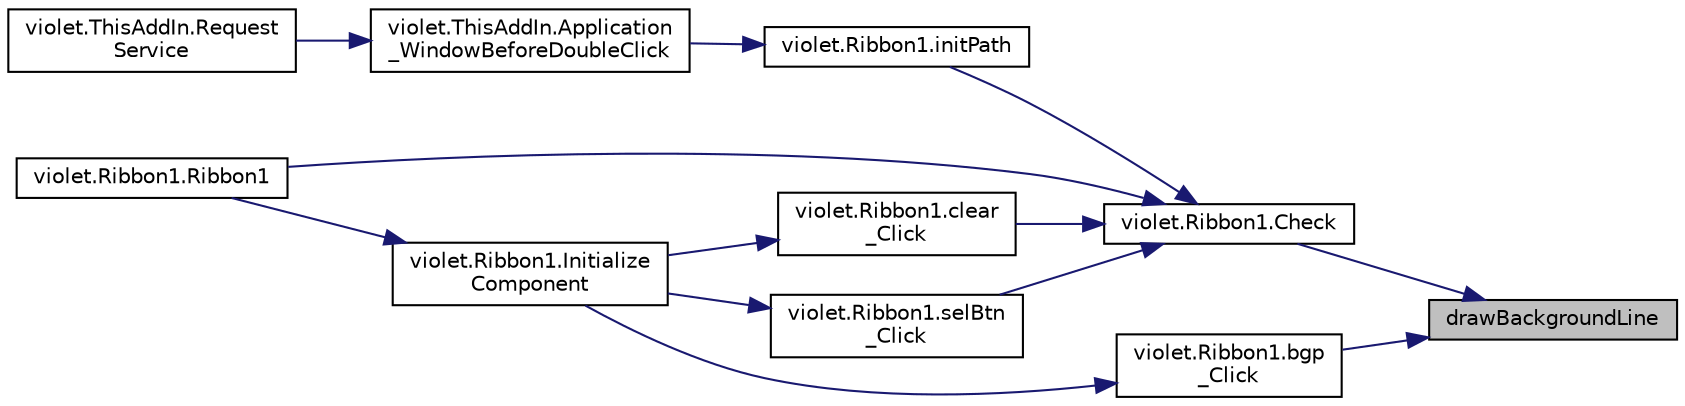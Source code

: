 digraph "drawBackgroundLine"
{
 // LATEX_PDF_SIZE
  edge [fontname="Helvetica",fontsize="10",labelfontname="Helvetica",labelfontsize="10"];
  node [fontname="Helvetica",fontsize="10",shape=record];
  rankdir="RL";
  Node16 [label="drawBackgroundLine",height=0.2,width=0.4,color="black", fillcolor="grey75", style="filled", fontcolor="black",tooltip="繪製背景格線"];
  Node16 -> Node17 [dir="back",color="midnightblue",fontsize="10",style="solid",fontname="Helvetica"];
  Node17 [label="violet.Ribbon1.Check",height=0.2,width=0.4,color="black", fillcolor="white", style="filled",URL="$classviolet_1_1Ribbon1.html#a8aa07d65426e7ce38b64e3f6fd17dd6c",tooltip=" "];
  Node17 -> Node18 [dir="back",color="midnightblue",fontsize="10",style="solid",fontname="Helvetica"];
  Node18 [label="violet.Ribbon1.clear\l_Click",height=0.2,width=0.4,color="black", fillcolor="white", style="filled",URL="$classviolet_1_1Ribbon1.html#a1adc4f9bbc2feb5973fda12d7bac1dd4",tooltip=" "];
  Node18 -> Node19 [dir="back",color="midnightblue",fontsize="10",style="solid",fontname="Helvetica"];
  Node19 [label="violet.Ribbon1.Initialize\lComponent",height=0.2,width=0.4,color="black", fillcolor="white", style="filled",URL="$classviolet_1_1Ribbon1.html#a6405d5db675d5338663195a4d12b4c9f",tooltip="此為設計工具支援所需的方法 - 請勿使用程式碼編輯器 修改這個方法的內容。"];
  Node19 -> Node20 [dir="back",color="midnightblue",fontsize="10",style="solid",fontname="Helvetica"];
  Node20 [label="violet.Ribbon1.Ribbon1",height=0.2,width=0.4,color="black", fillcolor="white", style="filled",URL="$classviolet_1_1Ribbon1.html#afc6de2c82a1dd328f4aa83e0e02bf293",tooltip=" "];
  Node17 -> Node21 [dir="back",color="midnightblue",fontsize="10",style="solid",fontname="Helvetica"];
  Node21 [label="violet.Ribbon1.selBtn\l_Click",height=0.2,width=0.4,color="black", fillcolor="white", style="filled",URL="$classviolet_1_1Ribbon1.html#a5f06c411b10278cb1d1549abbeee78c6",tooltip=" "];
  Node21 -> Node19 [dir="back",color="midnightblue",fontsize="10",style="solid",fontname="Helvetica"];
  Node17 -> Node22 [dir="back",color="midnightblue",fontsize="10",style="solid",fontname="Helvetica"];
  Node22 [label="violet.Ribbon1.initPath",height=0.2,width=0.4,color="black", fillcolor="white", style="filled",URL="$classviolet_1_1Ribbon1.html#a867ef83dccf9cf4c442062a2dea308e5",tooltip="載入圖片"];
  Node22 -> Node23 [dir="back",color="midnightblue",fontsize="10",style="solid",fontname="Helvetica"];
  Node23 [label="violet.ThisAddIn.Application\l_WindowBeforeDoubleClick",height=0.2,width=0.4,color="black", fillcolor="white", style="filled",URL="$classviolet_1_1ThisAddIn.html#aa494af8af0bf8a93c32c525d56ca863a",tooltip=" "];
  Node23 -> Node24 [dir="back",color="midnightblue",fontsize="10",style="solid",fontname="Helvetica"];
  Node24 [label="violet.ThisAddIn.Request\lService",height=0.2,width=0.4,color="black", fillcolor="white", style="filled",URL="$classviolet_1_1ThisAddIn.html#a2a2663e65ebffe71ea25933a00b45b43",tooltip=" "];
  Node17 -> Node20 [dir="back",color="midnightblue",fontsize="10",style="solid",fontname="Helvetica"];
  Node16 -> Node25 [dir="back",color="midnightblue",fontsize="10",style="solid",fontname="Helvetica"];
  Node25 [label="violet.Ribbon1.bgp\l_Click",height=0.2,width=0.4,color="black", fillcolor="white", style="filled",URL="$classviolet_1_1Ribbon1.html#ae38b9ead9b36ef6a79a025d0e2e006b9",tooltip=" "];
  Node25 -> Node19 [dir="back",color="midnightblue",fontsize="10",style="solid",fontname="Helvetica"];
}
